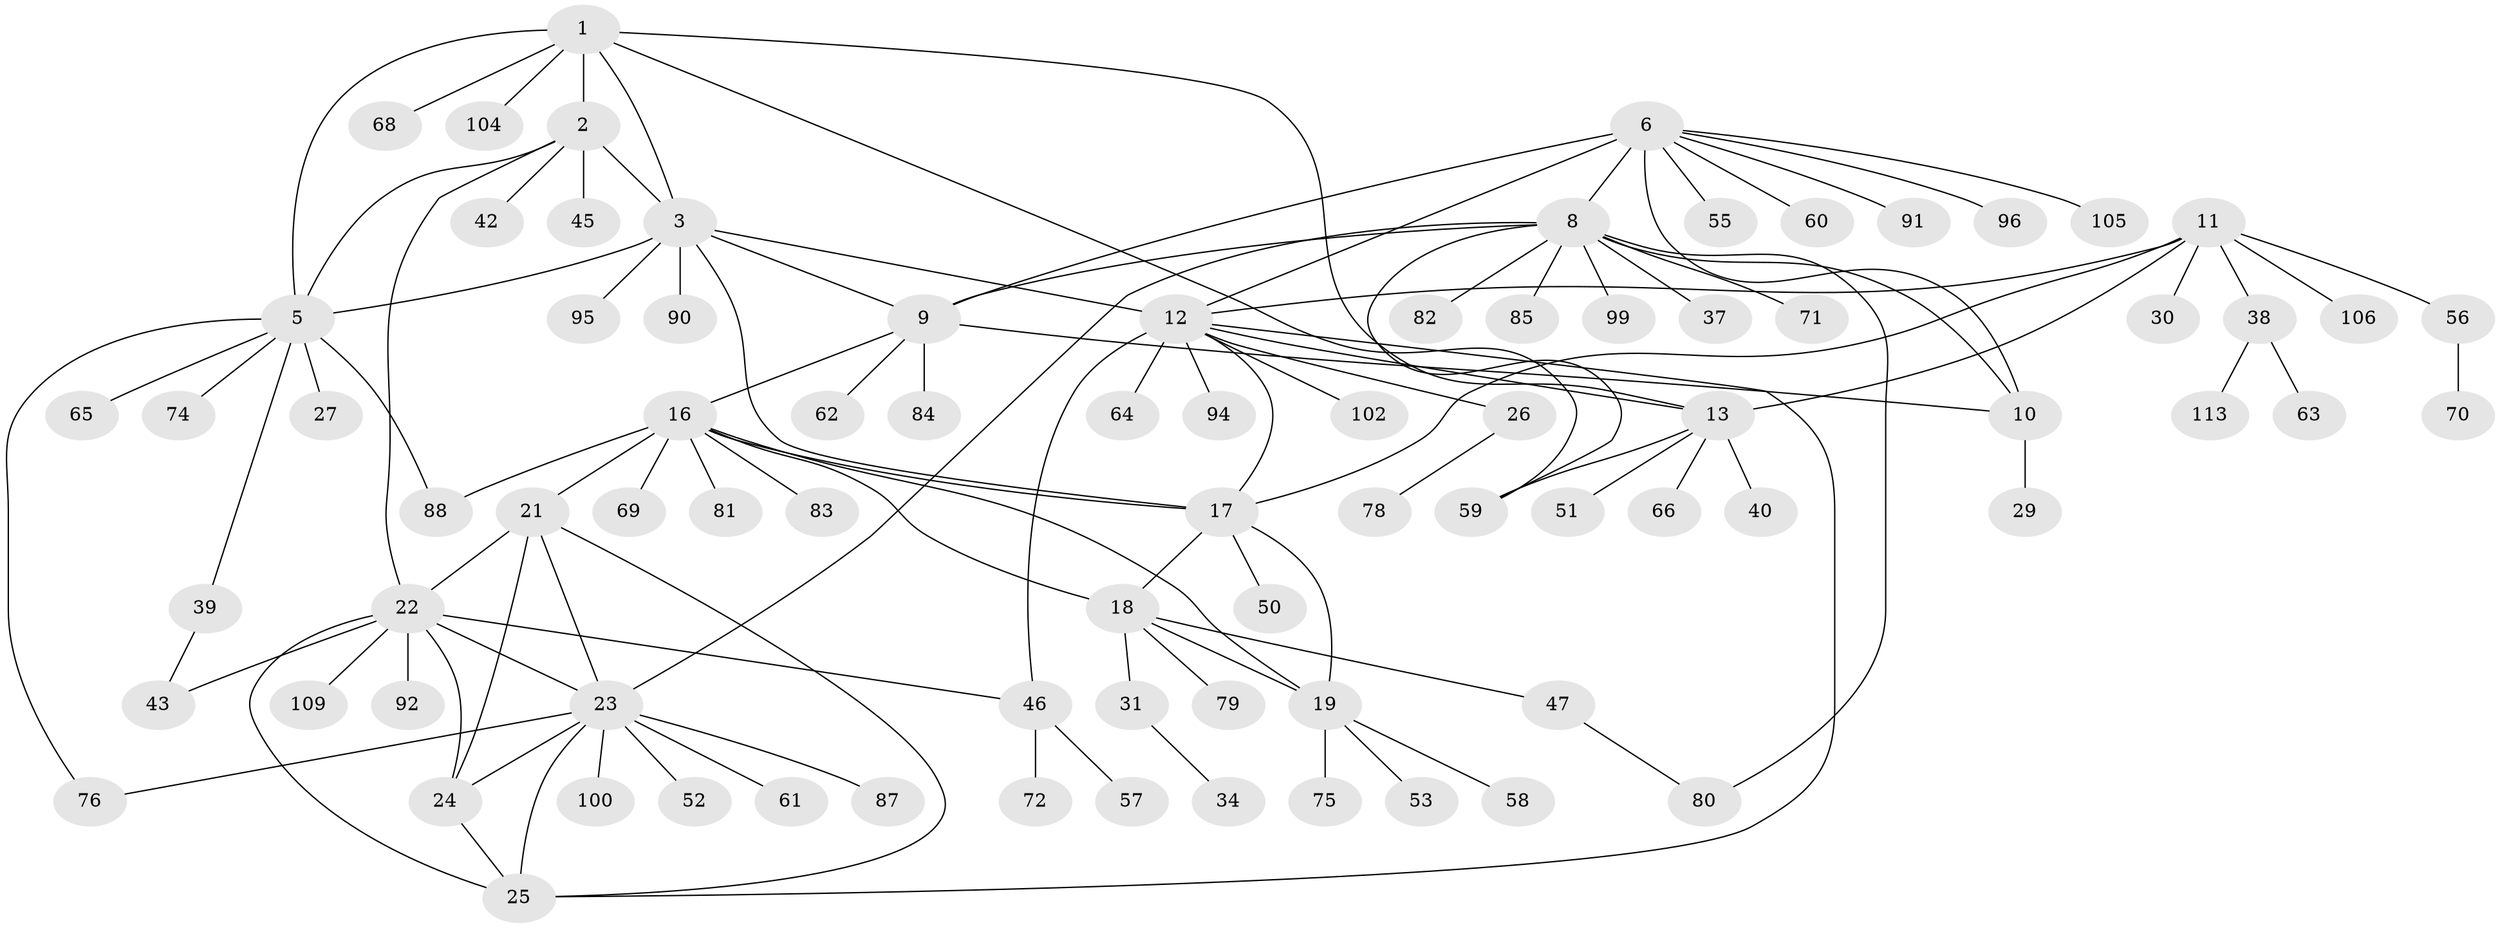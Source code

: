 // Generated by graph-tools (version 1.1) at 2025/52/02/27/25 19:52:13]
// undirected, 83 vertices, 113 edges
graph export_dot {
graph [start="1"]
  node [color=gray90,style=filled];
  1 [super="+4"];
  2 [super="+112"];
  3 [super="+86"];
  5 [super="+111"];
  6 [super="+7"];
  8 [super="+48"];
  9 [super="+33"];
  10 [super="+41"];
  11 [super="+15"];
  12 [super="+89"];
  13 [super="+14"];
  16 [super="+54"];
  17 [super="+93"];
  18 [super="+20"];
  19 [super="+35"];
  21 [super="+44"];
  22 [super="+36"];
  23 [super="+67"];
  24 [super="+28"];
  25 [super="+32"];
  26;
  27;
  29 [super="+108"];
  30;
  31 [super="+73"];
  34;
  37;
  38 [super="+49"];
  39;
  40;
  42;
  43;
  45;
  46 [super="+101"];
  47;
  50;
  51;
  52;
  53;
  55;
  56;
  57;
  58 [super="+110"];
  59 [super="+97"];
  60;
  61;
  62;
  63;
  64;
  65;
  66;
  68;
  69;
  70;
  71 [super="+103"];
  72;
  74 [super="+77"];
  75;
  76;
  78;
  79;
  80;
  81;
  82;
  83;
  84 [super="+98"];
  85;
  87;
  88;
  90;
  91;
  92;
  94;
  95;
  96 [super="+107"];
  99;
  100;
  102;
  104;
  105;
  106;
  109;
  113;
  1 -- 2 [weight=2];
  1 -- 3 [weight=2];
  1 -- 5 [weight=2];
  1 -- 13;
  1 -- 104;
  1 -- 68;
  1 -- 59;
  2 -- 3;
  2 -- 5;
  2 -- 22;
  2 -- 42;
  2 -- 45;
  3 -- 5;
  3 -- 9 [weight=2];
  3 -- 17;
  3 -- 90;
  3 -- 95;
  3 -- 12;
  5 -- 27;
  5 -- 39;
  5 -- 65;
  5 -- 74;
  5 -- 76;
  5 -- 88;
  6 -- 8 [weight=2];
  6 -- 9 [weight=2];
  6 -- 10 [weight=2];
  6 -- 55;
  6 -- 91;
  6 -- 96;
  6 -- 105;
  6 -- 12;
  6 -- 60;
  8 -- 9;
  8 -- 10;
  8 -- 23;
  8 -- 37;
  8 -- 59;
  8 -- 71;
  8 -- 80;
  8 -- 82;
  8 -- 85;
  8 -- 99;
  9 -- 10;
  9 -- 16;
  9 -- 62;
  9 -- 84;
  10 -- 29;
  11 -- 12 [weight=2];
  11 -- 13 [weight=4];
  11 -- 38;
  11 -- 106;
  11 -- 17;
  11 -- 56;
  11 -- 30;
  12 -- 13 [weight=2];
  12 -- 25;
  12 -- 26;
  12 -- 64;
  12 -- 94;
  12 -- 102;
  12 -- 17;
  12 -- 46;
  13 -- 40;
  13 -- 59;
  13 -- 66;
  13 -- 51;
  16 -- 17;
  16 -- 18 [weight=2];
  16 -- 19;
  16 -- 21;
  16 -- 69;
  16 -- 81;
  16 -- 83;
  16 -- 88;
  17 -- 18 [weight=2];
  17 -- 19;
  17 -- 50;
  18 -- 19 [weight=2];
  18 -- 31;
  18 -- 79;
  18 -- 47;
  19 -- 53;
  19 -- 58;
  19 -- 75;
  21 -- 22;
  21 -- 23;
  21 -- 24;
  21 -- 25;
  22 -- 23;
  22 -- 24;
  22 -- 25;
  22 -- 43;
  22 -- 46;
  22 -- 92;
  22 -- 109;
  23 -- 24;
  23 -- 25;
  23 -- 52;
  23 -- 61;
  23 -- 76;
  23 -- 87;
  23 -- 100;
  24 -- 25;
  26 -- 78;
  31 -- 34;
  38 -- 63;
  38 -- 113;
  39 -- 43;
  46 -- 57;
  46 -- 72;
  47 -- 80;
  56 -- 70;
}
